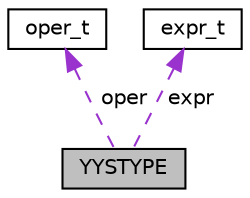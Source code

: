 digraph "YYSTYPE"
{
 // LATEX_PDF_SIZE
  edge [fontname="Helvetica",fontsize="10",labelfontname="Helvetica",labelfontsize="10"];
  node [fontname="Helvetica",fontsize="10",shape=record];
  Node1 [label="YYSTYPE",height=0.2,width=0.4,color="black", fillcolor="grey75", style="filled", fontcolor="black",tooltip=" "];
  Node2 -> Node1 [dir="back",color="darkorchid3",fontsize="10",style="dashed",label=" oper" ,fontname="Helvetica"];
  Node2 [label="oper_t",height=0.2,width=0.4,color="black", fillcolor="white", style="filled",URL="$classoper__t.html",tooltip="Реализация операций"];
  Node3 -> Node1 [dir="back",color="darkorchid3",fontsize="10",style="dashed",label=" expr" ,fontname="Helvetica"];
  Node3 [label="expr_t",height=0.2,width=0.4,color="black", fillcolor="white", style="filled",URL="$classexpr__t.html",tooltip="Реализация выражений"];
}
